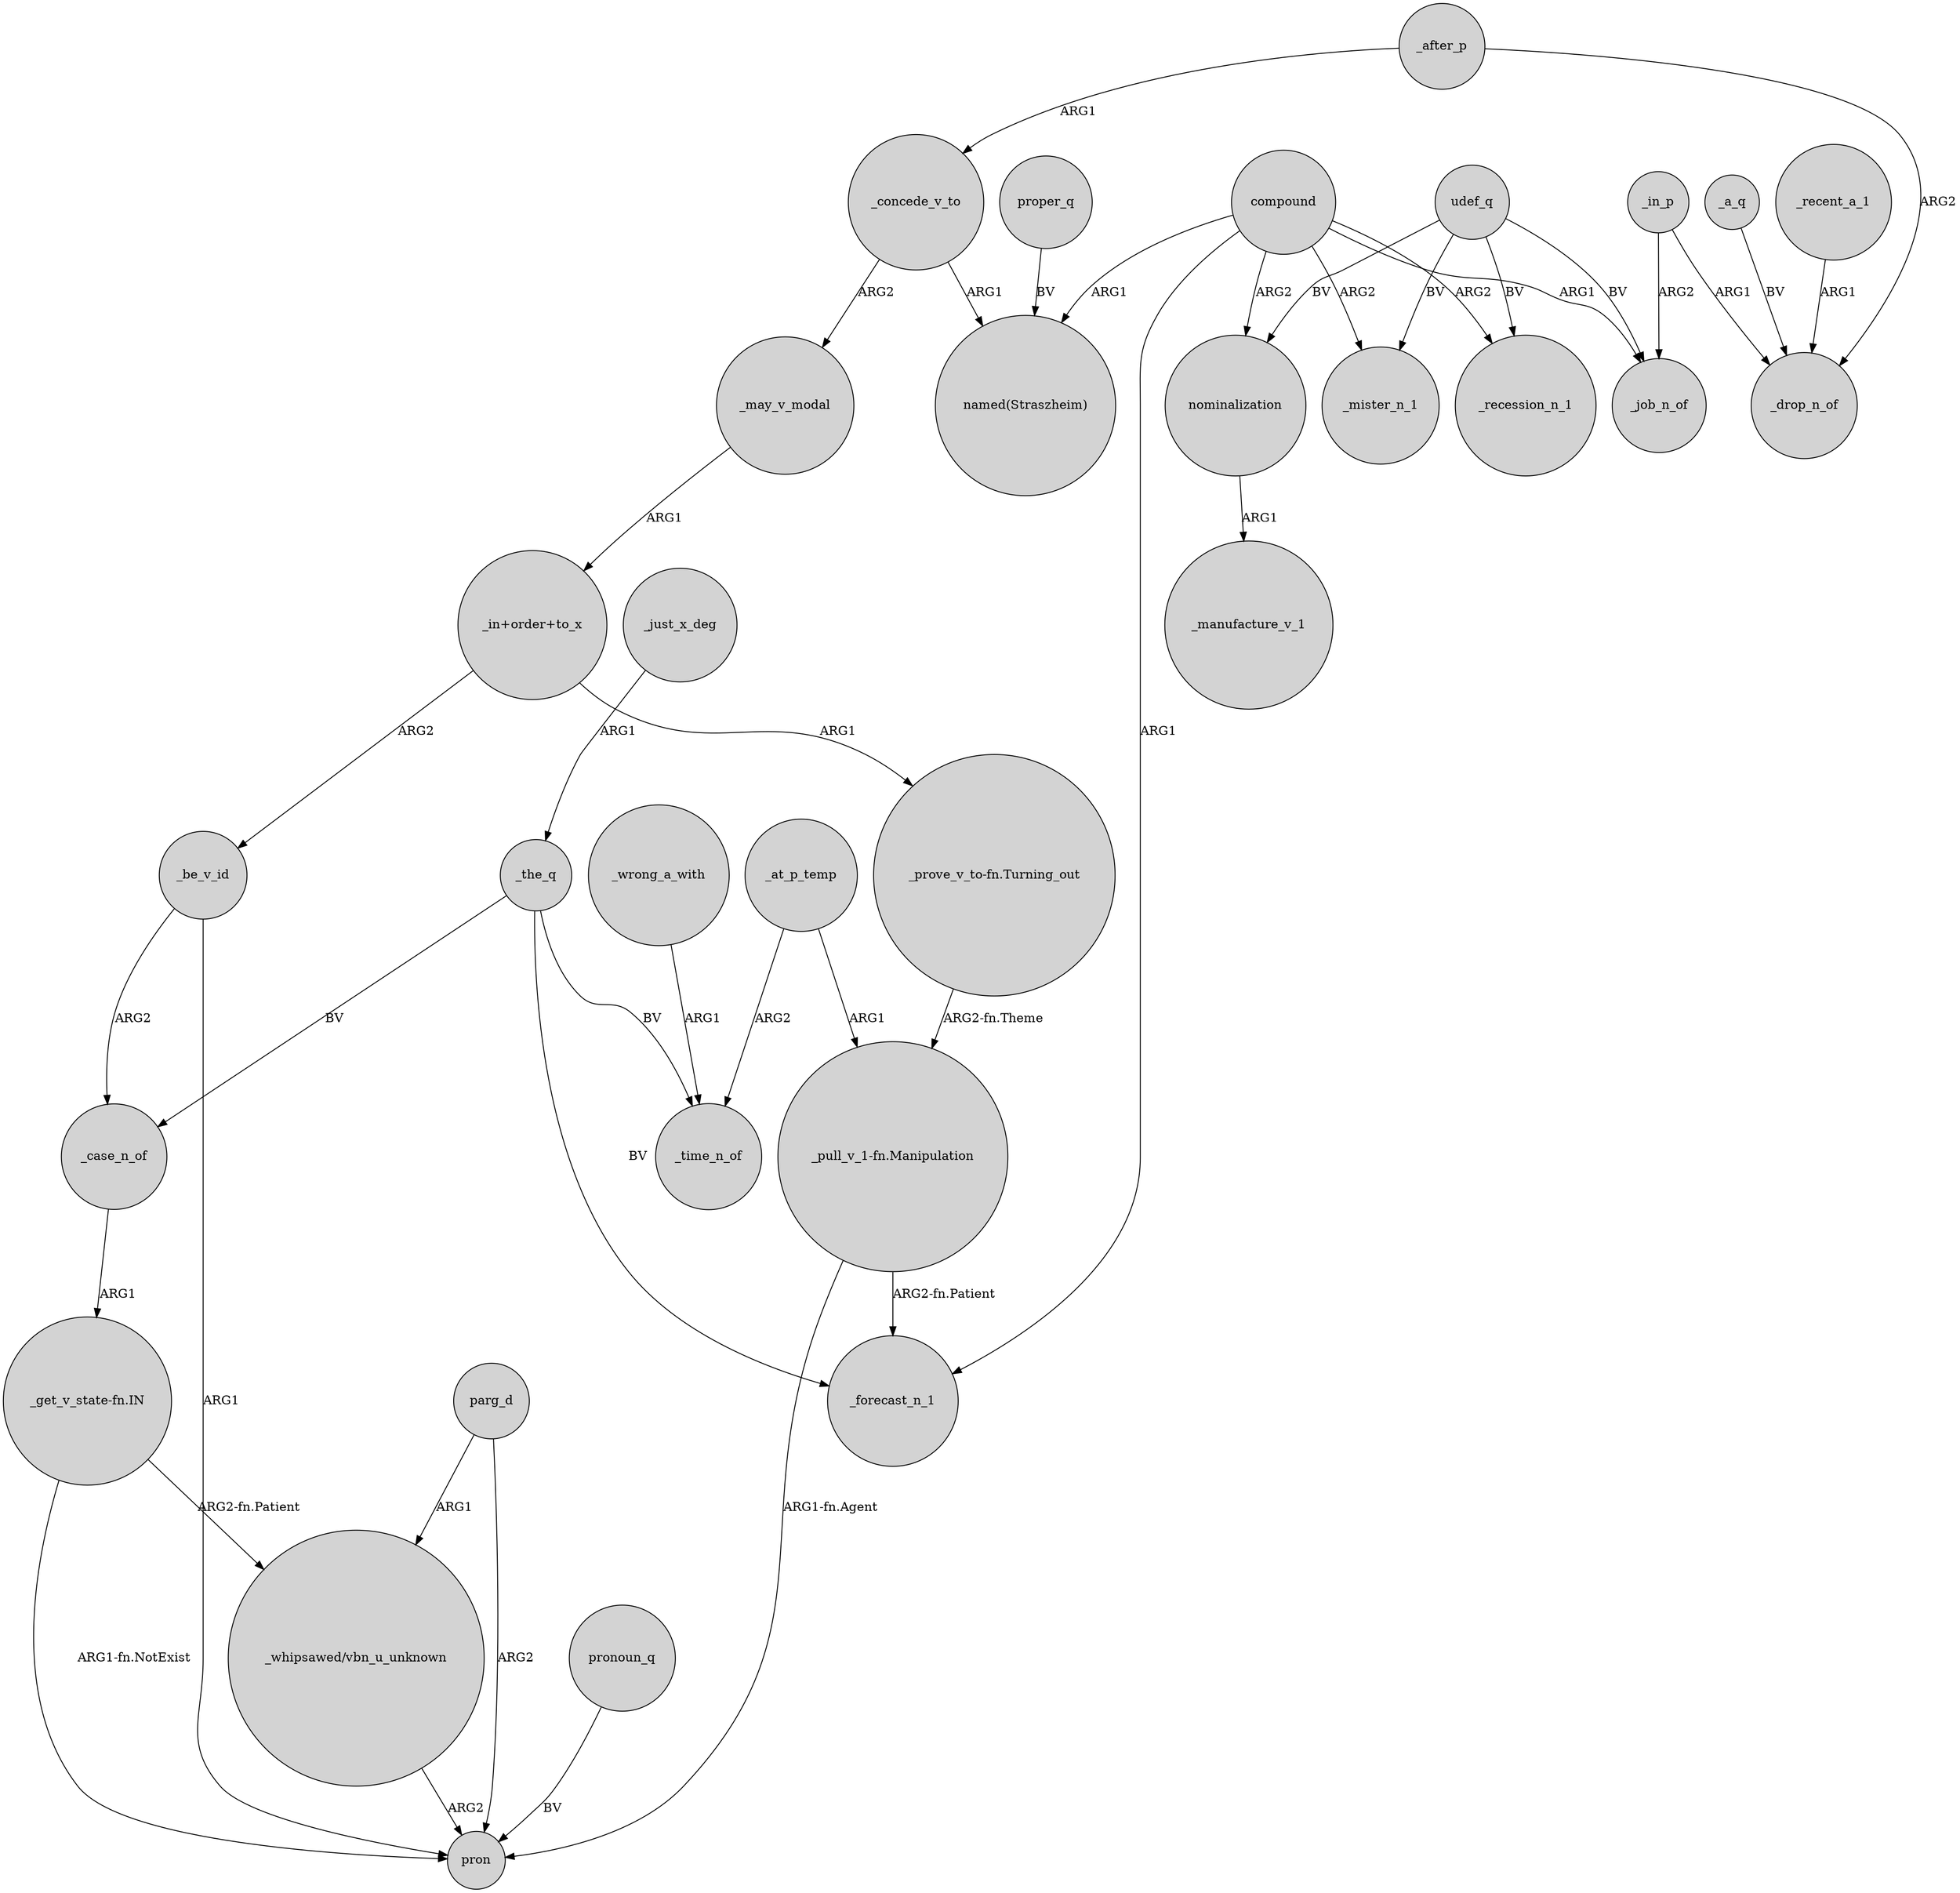 digraph {
	node [shape=circle style=filled]
	"_get_v_state-fn.IN" -> pron [label="ARG1-fn.NotExist"]
	_after_p -> _concede_v_to [label=ARG1]
	_at_p_temp -> "_pull_v_1-fn.Manipulation" [label=ARG1]
	_the_q -> _case_n_of [label=BV]
	compound -> _mister_n_1 [label=ARG2]
	_in_p -> _drop_n_of [label=ARG1]
	_concede_v_to -> _may_v_modal [label=ARG2]
	udef_q -> _mister_n_1 [label=BV]
	compound -> _recession_n_1 [label=ARG2]
	_a_q -> _drop_n_of [label=BV]
	nominalization -> _manufacture_v_1 [label=ARG1]
	_at_p_temp -> _time_n_of [label=ARG2]
	compound -> nominalization [label=ARG2]
	_may_v_modal -> "_in+order+to_x" [label=ARG1]
	_be_v_id -> pron [label=ARG1]
	parg_d -> pron [label=ARG2]
	_the_q -> _forecast_n_1 [label=BV]
	compound -> _job_n_of [label=ARG1]
	pronoun_q -> pron [label=BV]
	_the_q -> _time_n_of [label=BV]
	_just_x_deg -> _the_q [label=ARG1]
	udef_q -> _recession_n_1 [label=BV]
	"_whipsawed/vbn_u_unknown" -> pron [label=ARG2]
	"_get_v_state-fn.IN" -> "_whipsawed/vbn_u_unknown" [label="ARG2-fn.Patient"]
	proper_q -> "named(Straszheim)" [label=BV]
	"_pull_v_1-fn.Manipulation" -> pron [label="ARG1-fn.Agent"]
	udef_q -> nominalization [label=BV]
	_in_p -> _job_n_of [label=ARG2]
	_recent_a_1 -> _drop_n_of [label=ARG1]
	_case_n_of -> "_get_v_state-fn.IN" [label=ARG1]
	"_in+order+to_x" -> _be_v_id [label=ARG2]
	"_in+order+to_x" -> "_prove_v_to-fn.Turning_out" [label=ARG1]
	compound -> _forecast_n_1 [label=ARG1]
	"_prove_v_to-fn.Turning_out" -> "_pull_v_1-fn.Manipulation" [label="ARG2-fn.Theme"]
	parg_d -> "_whipsawed/vbn_u_unknown" [label=ARG1]
	udef_q -> _job_n_of [label=BV]
	compound -> "named(Straszheim)" [label=ARG1]
	_after_p -> _drop_n_of [label=ARG2]
	_be_v_id -> _case_n_of [label=ARG2]
	"_pull_v_1-fn.Manipulation" -> _forecast_n_1 [label="ARG2-fn.Patient"]
	_wrong_a_with -> _time_n_of [label=ARG1]
	_concede_v_to -> "named(Straszheim)" [label=ARG1]
}
